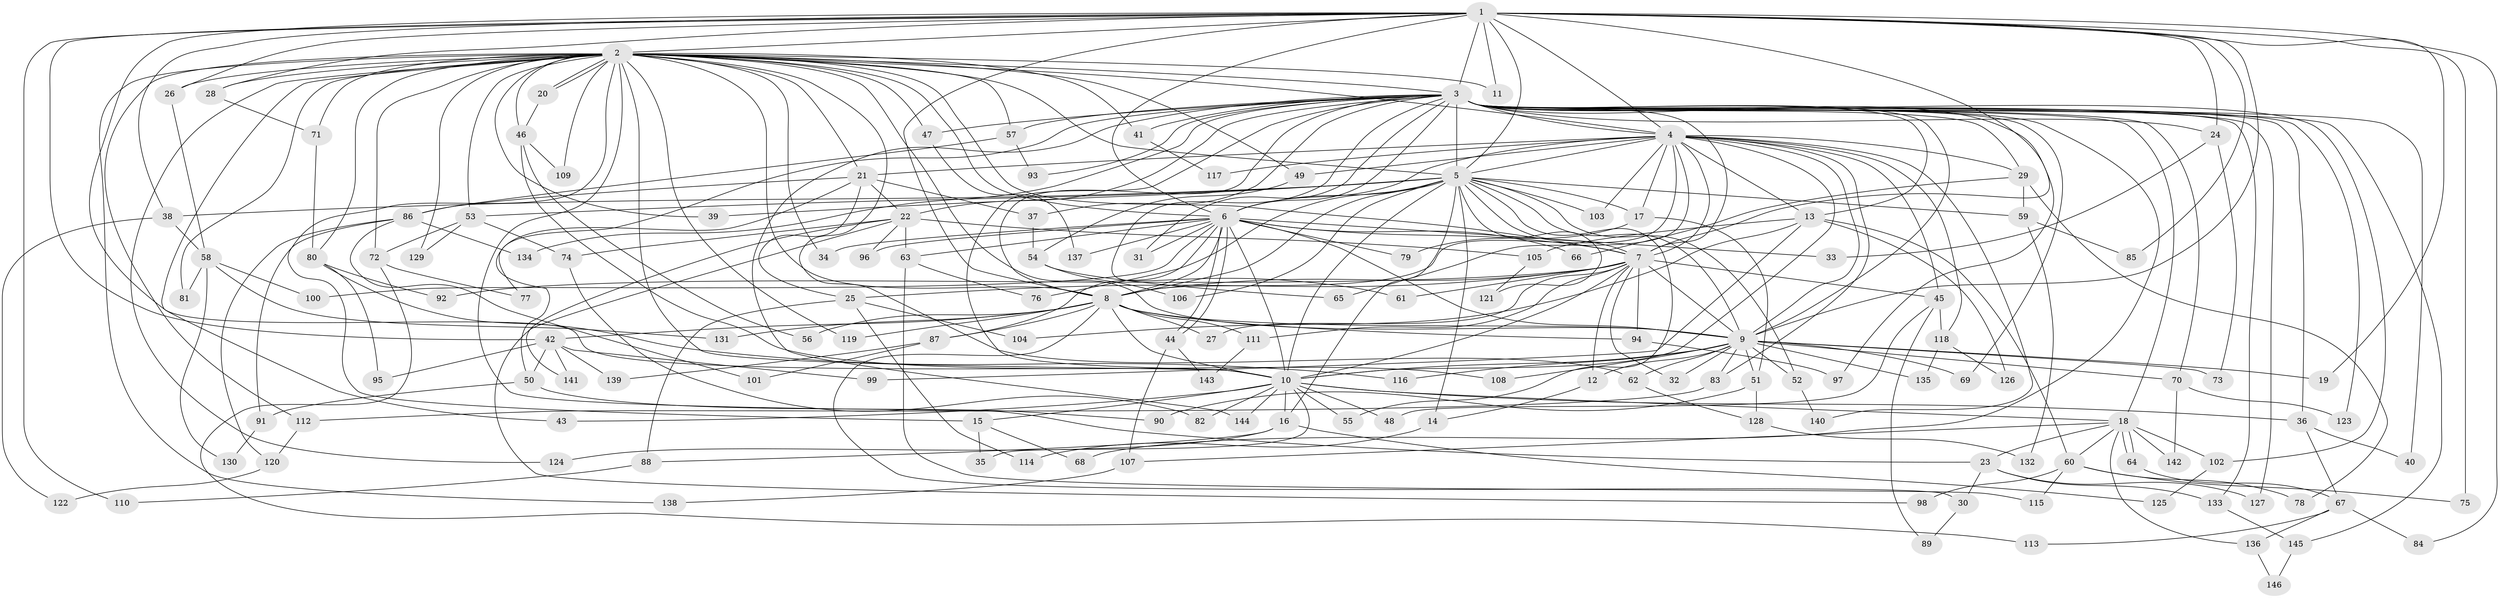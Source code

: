 // coarse degree distribution, {19: 0.017543859649122806, 36: 0.008771929824561403, 37: 0.008771929824561403, 22: 0.017543859649122806, 21: 0.017543859649122806, 20: 0.008771929824561403, 18: 0.008771929824561403, 2: 0.4649122807017544, 3: 0.21929824561403508, 7: 0.017543859649122806, 4: 0.12280701754385964, 5: 0.043859649122807015, 13: 0.008771929824561403, 6: 0.02631578947368421, 8: 0.008771929824561403}
// Generated by graph-tools (version 1.1) at 2025/51/02/27/25 19:51:45]
// undirected, 146 vertices, 317 edges
graph export_dot {
graph [start="1"]
  node [color=gray90,style=filled];
  1;
  2;
  3;
  4;
  5;
  6;
  7;
  8;
  9;
  10;
  11;
  12;
  13;
  14;
  15;
  16;
  17;
  18;
  19;
  20;
  21;
  22;
  23;
  24;
  25;
  26;
  27;
  28;
  29;
  30;
  31;
  32;
  33;
  34;
  35;
  36;
  37;
  38;
  39;
  40;
  41;
  42;
  43;
  44;
  45;
  46;
  47;
  48;
  49;
  50;
  51;
  52;
  53;
  54;
  55;
  56;
  57;
  58;
  59;
  60;
  61;
  62;
  63;
  64;
  65;
  66;
  67;
  68;
  69;
  70;
  71;
  72;
  73;
  74;
  75;
  76;
  77;
  78;
  79;
  80;
  81;
  82;
  83;
  84;
  85;
  86;
  87;
  88;
  89;
  90;
  91;
  92;
  93;
  94;
  95;
  96;
  97;
  98;
  99;
  100;
  101;
  102;
  103;
  104;
  105;
  106;
  107;
  108;
  109;
  110;
  111;
  112;
  113;
  114;
  115;
  116;
  117;
  118;
  119;
  120;
  121;
  122;
  123;
  124;
  125;
  126;
  127;
  128;
  129;
  130;
  131;
  132;
  133;
  134;
  135;
  136;
  137;
  138;
  139;
  140;
  141;
  142;
  143;
  144;
  145;
  146;
  1 -- 2;
  1 -- 3;
  1 -- 4;
  1 -- 5;
  1 -- 6;
  1 -- 7;
  1 -- 8;
  1 -- 9;
  1 -- 10;
  1 -- 11;
  1 -- 19;
  1 -- 24;
  1 -- 26;
  1 -- 28;
  1 -- 38;
  1 -- 42;
  1 -- 75;
  1 -- 84;
  1 -- 85;
  1 -- 110;
  2 -- 3;
  2 -- 4;
  2 -- 5;
  2 -- 6;
  2 -- 7;
  2 -- 8;
  2 -- 9;
  2 -- 10;
  2 -- 11;
  2 -- 15;
  2 -- 20;
  2 -- 20;
  2 -- 21;
  2 -- 23;
  2 -- 26;
  2 -- 28;
  2 -- 34;
  2 -- 39;
  2 -- 41;
  2 -- 43;
  2 -- 46;
  2 -- 47;
  2 -- 49;
  2 -- 53;
  2 -- 57;
  2 -- 62;
  2 -- 71;
  2 -- 72;
  2 -- 80;
  2 -- 81;
  2 -- 109;
  2 -- 112;
  2 -- 119;
  2 -- 124;
  2 -- 129;
  2 -- 138;
  3 -- 4;
  3 -- 5;
  3 -- 6;
  3 -- 7;
  3 -- 8;
  3 -- 9;
  3 -- 10;
  3 -- 13;
  3 -- 18;
  3 -- 22;
  3 -- 24;
  3 -- 29;
  3 -- 31;
  3 -- 36;
  3 -- 37;
  3 -- 40;
  3 -- 41;
  3 -- 47;
  3 -- 50;
  3 -- 57;
  3 -- 61;
  3 -- 68;
  3 -- 69;
  3 -- 70;
  3 -- 93;
  3 -- 97;
  3 -- 102;
  3 -- 123;
  3 -- 127;
  3 -- 133;
  3 -- 134;
  3 -- 144;
  3 -- 145;
  4 -- 5;
  4 -- 6;
  4 -- 7;
  4 -- 8;
  4 -- 9;
  4 -- 10;
  4 -- 13;
  4 -- 17;
  4 -- 21;
  4 -- 29;
  4 -- 45;
  4 -- 49;
  4 -- 65;
  4 -- 83;
  4 -- 103;
  4 -- 117;
  4 -- 118;
  4 -- 140;
  5 -- 6;
  5 -- 7;
  5 -- 8;
  5 -- 9;
  5 -- 10;
  5 -- 14;
  5 -- 16;
  5 -- 17;
  5 -- 38;
  5 -- 39;
  5 -- 52;
  5 -- 53;
  5 -- 55;
  5 -- 59;
  5 -- 76;
  5 -- 103;
  5 -- 106;
  5 -- 121;
  6 -- 7;
  6 -- 8;
  6 -- 9;
  6 -- 10;
  6 -- 31;
  6 -- 33;
  6 -- 34;
  6 -- 44;
  6 -- 44;
  6 -- 63;
  6 -- 66;
  6 -- 79;
  6 -- 87;
  6 -- 96;
  6 -- 100;
  6 -- 137;
  7 -- 8;
  7 -- 9;
  7 -- 10;
  7 -- 12;
  7 -- 25;
  7 -- 27;
  7 -- 32;
  7 -- 45;
  7 -- 61;
  7 -- 92;
  7 -- 94;
  7 -- 111;
  8 -- 9;
  8 -- 10;
  8 -- 27;
  8 -- 30;
  8 -- 42;
  8 -- 56;
  8 -- 87;
  8 -- 94;
  8 -- 111;
  8 -- 119;
  8 -- 131;
  9 -- 10;
  9 -- 12;
  9 -- 19;
  9 -- 32;
  9 -- 51;
  9 -- 52;
  9 -- 62;
  9 -- 69;
  9 -- 70;
  9 -- 73;
  9 -- 83;
  9 -- 108;
  9 -- 116;
  9 -- 135;
  10 -- 15;
  10 -- 16;
  10 -- 18;
  10 -- 35;
  10 -- 36;
  10 -- 43;
  10 -- 48;
  10 -- 55;
  10 -- 82;
  10 -- 144;
  12 -- 14;
  13 -- 60;
  13 -- 99;
  13 -- 104;
  13 -- 105;
  13 -- 126;
  14 -- 114;
  15 -- 35;
  15 -- 68;
  16 -- 88;
  16 -- 124;
  16 -- 125;
  17 -- 51;
  17 -- 79;
  18 -- 23;
  18 -- 60;
  18 -- 64;
  18 -- 64;
  18 -- 102;
  18 -- 107;
  18 -- 136;
  18 -- 142;
  20 -- 46;
  21 -- 22;
  21 -- 25;
  21 -- 37;
  21 -- 77;
  21 -- 86;
  22 -- 63;
  22 -- 74;
  22 -- 96;
  22 -- 98;
  22 -- 105;
  22 -- 141;
  23 -- 30;
  23 -- 127;
  23 -- 133;
  24 -- 33;
  24 -- 73;
  25 -- 88;
  25 -- 104;
  25 -- 114;
  26 -- 58;
  28 -- 71;
  29 -- 59;
  29 -- 66;
  29 -- 78;
  30 -- 89;
  36 -- 40;
  36 -- 67;
  37 -- 54;
  38 -- 58;
  38 -- 122;
  41 -- 117;
  42 -- 50;
  42 -- 95;
  42 -- 99;
  42 -- 139;
  42 -- 141;
  44 -- 107;
  44 -- 143;
  45 -- 48;
  45 -- 89;
  45 -- 118;
  46 -- 56;
  46 -- 108;
  46 -- 109;
  47 -- 137;
  49 -- 54;
  50 -- 90;
  50 -- 91;
  51 -- 90;
  51 -- 128;
  52 -- 140;
  53 -- 72;
  53 -- 74;
  53 -- 129;
  54 -- 65;
  54 -- 106;
  57 -- 86;
  57 -- 93;
  58 -- 81;
  58 -- 100;
  58 -- 130;
  58 -- 131;
  59 -- 85;
  59 -- 132;
  60 -- 75;
  60 -- 78;
  60 -- 98;
  60 -- 115;
  62 -- 128;
  63 -- 76;
  63 -- 115;
  64 -- 67;
  67 -- 84;
  67 -- 113;
  67 -- 136;
  70 -- 123;
  70 -- 142;
  71 -- 80;
  72 -- 77;
  72 -- 113;
  74 -- 82;
  80 -- 92;
  80 -- 95;
  80 -- 116;
  83 -- 112;
  86 -- 91;
  86 -- 101;
  86 -- 120;
  86 -- 134;
  87 -- 101;
  87 -- 139;
  88 -- 110;
  91 -- 130;
  94 -- 97;
  102 -- 125;
  105 -- 121;
  107 -- 138;
  111 -- 143;
  112 -- 120;
  118 -- 126;
  118 -- 135;
  120 -- 122;
  128 -- 132;
  133 -- 145;
  136 -- 146;
  145 -- 146;
}
